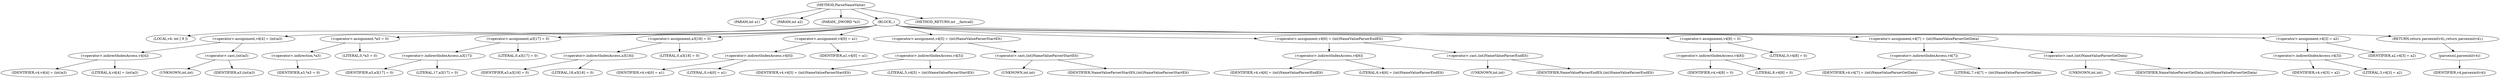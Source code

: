 digraph ParseNameValue {  
"1000102" [label = "(METHOD,ParseNameValue)" ]
"1000103" [label = "(PARAM,int a1)" ]
"1000104" [label = "(PARAM,int a2)" ]
"1000105" [label = "(PARAM,_DWORD *a3)" ]
"1000106" [label = "(BLOCK,,)" ]
"1000107" [label = "(LOCAL,v4: int [ 9 ])" ]
"1000108" [label = "(<operator>.assignment,v4[4] = (int)a3)" ]
"1000109" [label = "(<operator>.indirectIndexAccess,v4[4])" ]
"1000110" [label = "(IDENTIFIER,v4,v4[4] = (int)a3)" ]
"1000111" [label = "(LITERAL,4,v4[4] = (int)a3)" ]
"1000112" [label = "(<operator>.cast,(int)a3)" ]
"1000113" [label = "(UNKNOWN,int,int)" ]
"1000114" [label = "(IDENTIFIER,a3,(int)a3)" ]
"1000115" [label = "(<operator>.assignment,*a3 = 0)" ]
"1000116" [label = "(<operator>.indirection,*a3)" ]
"1000117" [label = "(IDENTIFIER,a3,*a3 = 0)" ]
"1000118" [label = "(LITERAL,0,*a3 = 0)" ]
"1000119" [label = "(<operator>.assignment,a3[17] = 0)" ]
"1000120" [label = "(<operator>.indirectIndexAccess,a3[17])" ]
"1000121" [label = "(IDENTIFIER,a3,a3[17] = 0)" ]
"1000122" [label = "(LITERAL,17,a3[17] = 0)" ]
"1000123" [label = "(LITERAL,0,a3[17] = 0)" ]
"1000124" [label = "(<operator>.assignment,a3[18] = 0)" ]
"1000125" [label = "(<operator>.indirectIndexAccess,a3[18])" ]
"1000126" [label = "(IDENTIFIER,a3,a3[18] = 0)" ]
"1000127" [label = "(LITERAL,18,a3[18] = 0)" ]
"1000128" [label = "(LITERAL,0,a3[18] = 0)" ]
"1000129" [label = "(<operator>.assignment,v4[0] = a1)" ]
"1000130" [label = "(<operator>.indirectIndexAccess,v4[0])" ]
"1000131" [label = "(IDENTIFIER,v4,v4[0] = a1)" ]
"1000132" [label = "(LITERAL,0,v4[0] = a1)" ]
"1000133" [label = "(IDENTIFIER,a1,v4[0] = a1)" ]
"1000134" [label = "(<operator>.assignment,v4[5] = (int)NameValueParserStartElt)" ]
"1000135" [label = "(<operator>.indirectIndexAccess,v4[5])" ]
"1000136" [label = "(IDENTIFIER,v4,v4[5] = (int)NameValueParserStartElt)" ]
"1000137" [label = "(LITERAL,5,v4[5] = (int)NameValueParserStartElt)" ]
"1000138" [label = "(<operator>.cast,(int)NameValueParserStartElt)" ]
"1000139" [label = "(UNKNOWN,int,int)" ]
"1000140" [label = "(IDENTIFIER,NameValueParserStartElt,(int)NameValueParserStartElt)" ]
"1000141" [label = "(<operator>.assignment,v4[6] = (int)NameValueParserEndElt)" ]
"1000142" [label = "(<operator>.indirectIndexAccess,v4[6])" ]
"1000143" [label = "(IDENTIFIER,v4,v4[6] = (int)NameValueParserEndElt)" ]
"1000144" [label = "(LITERAL,6,v4[6] = (int)NameValueParserEndElt)" ]
"1000145" [label = "(<operator>.cast,(int)NameValueParserEndElt)" ]
"1000146" [label = "(UNKNOWN,int,int)" ]
"1000147" [label = "(IDENTIFIER,NameValueParserEndElt,(int)NameValueParserEndElt)" ]
"1000148" [label = "(<operator>.assignment,v4[8] = 0)" ]
"1000149" [label = "(<operator>.indirectIndexAccess,v4[8])" ]
"1000150" [label = "(IDENTIFIER,v4,v4[8] = 0)" ]
"1000151" [label = "(LITERAL,8,v4[8] = 0)" ]
"1000152" [label = "(LITERAL,0,v4[8] = 0)" ]
"1000153" [label = "(<operator>.assignment,v4[7] = (int)NameValueParserGetData)" ]
"1000154" [label = "(<operator>.indirectIndexAccess,v4[7])" ]
"1000155" [label = "(IDENTIFIER,v4,v4[7] = (int)NameValueParserGetData)" ]
"1000156" [label = "(LITERAL,7,v4[7] = (int)NameValueParserGetData)" ]
"1000157" [label = "(<operator>.cast,(int)NameValueParserGetData)" ]
"1000158" [label = "(UNKNOWN,int,int)" ]
"1000159" [label = "(IDENTIFIER,NameValueParserGetData,(int)NameValueParserGetData)" ]
"1000160" [label = "(<operator>.assignment,v4[3] = a2)" ]
"1000161" [label = "(<operator>.indirectIndexAccess,v4[3])" ]
"1000162" [label = "(IDENTIFIER,v4,v4[3] = a2)" ]
"1000163" [label = "(LITERAL,3,v4[3] = a2)" ]
"1000164" [label = "(IDENTIFIER,a2,v4[3] = a2)" ]
"1000165" [label = "(RETURN,return parsexml(v4);,return parsexml(v4);)" ]
"1000166" [label = "(parsexml,parsexml(v4))" ]
"1000167" [label = "(IDENTIFIER,v4,parsexml(v4))" ]
"1000168" [label = "(METHOD_RETURN,int __fastcall)" ]
  "1000102" -> "1000103" 
  "1000102" -> "1000104" 
  "1000102" -> "1000105" 
  "1000102" -> "1000106" 
  "1000102" -> "1000168" 
  "1000106" -> "1000107" 
  "1000106" -> "1000108" 
  "1000106" -> "1000115" 
  "1000106" -> "1000119" 
  "1000106" -> "1000124" 
  "1000106" -> "1000129" 
  "1000106" -> "1000134" 
  "1000106" -> "1000141" 
  "1000106" -> "1000148" 
  "1000106" -> "1000153" 
  "1000106" -> "1000160" 
  "1000106" -> "1000165" 
  "1000108" -> "1000109" 
  "1000108" -> "1000112" 
  "1000109" -> "1000110" 
  "1000109" -> "1000111" 
  "1000112" -> "1000113" 
  "1000112" -> "1000114" 
  "1000115" -> "1000116" 
  "1000115" -> "1000118" 
  "1000116" -> "1000117" 
  "1000119" -> "1000120" 
  "1000119" -> "1000123" 
  "1000120" -> "1000121" 
  "1000120" -> "1000122" 
  "1000124" -> "1000125" 
  "1000124" -> "1000128" 
  "1000125" -> "1000126" 
  "1000125" -> "1000127" 
  "1000129" -> "1000130" 
  "1000129" -> "1000133" 
  "1000130" -> "1000131" 
  "1000130" -> "1000132" 
  "1000134" -> "1000135" 
  "1000134" -> "1000138" 
  "1000135" -> "1000136" 
  "1000135" -> "1000137" 
  "1000138" -> "1000139" 
  "1000138" -> "1000140" 
  "1000141" -> "1000142" 
  "1000141" -> "1000145" 
  "1000142" -> "1000143" 
  "1000142" -> "1000144" 
  "1000145" -> "1000146" 
  "1000145" -> "1000147" 
  "1000148" -> "1000149" 
  "1000148" -> "1000152" 
  "1000149" -> "1000150" 
  "1000149" -> "1000151" 
  "1000153" -> "1000154" 
  "1000153" -> "1000157" 
  "1000154" -> "1000155" 
  "1000154" -> "1000156" 
  "1000157" -> "1000158" 
  "1000157" -> "1000159" 
  "1000160" -> "1000161" 
  "1000160" -> "1000164" 
  "1000161" -> "1000162" 
  "1000161" -> "1000163" 
  "1000165" -> "1000166" 
  "1000166" -> "1000167" 
}
